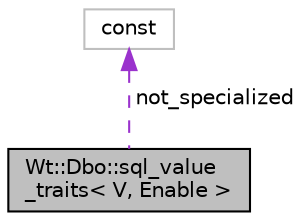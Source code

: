 digraph "Wt::Dbo::sql_value_traits&lt; V, Enable &gt;"
{
 // LATEX_PDF_SIZE
  edge [fontname="Helvetica",fontsize="10",labelfontname="Helvetica",labelfontsize="10"];
  node [fontname="Helvetica",fontsize="10",shape=record];
  Node1 [label="Wt::Dbo::sql_value\l_traits\< V, Enable \>",height=0.2,width=0.4,color="black", fillcolor="grey75", style="filled", fontcolor="black",tooltip="Traits class for value types."];
  Node2 -> Node1 [dir="back",color="darkorchid3",fontsize="10",style="dashed",label=" not_specialized" ,fontname="Helvetica"];
  Node2 [label="const",height=0.2,width=0.4,color="grey75", fillcolor="white", style="filled",tooltip=" "];
}
